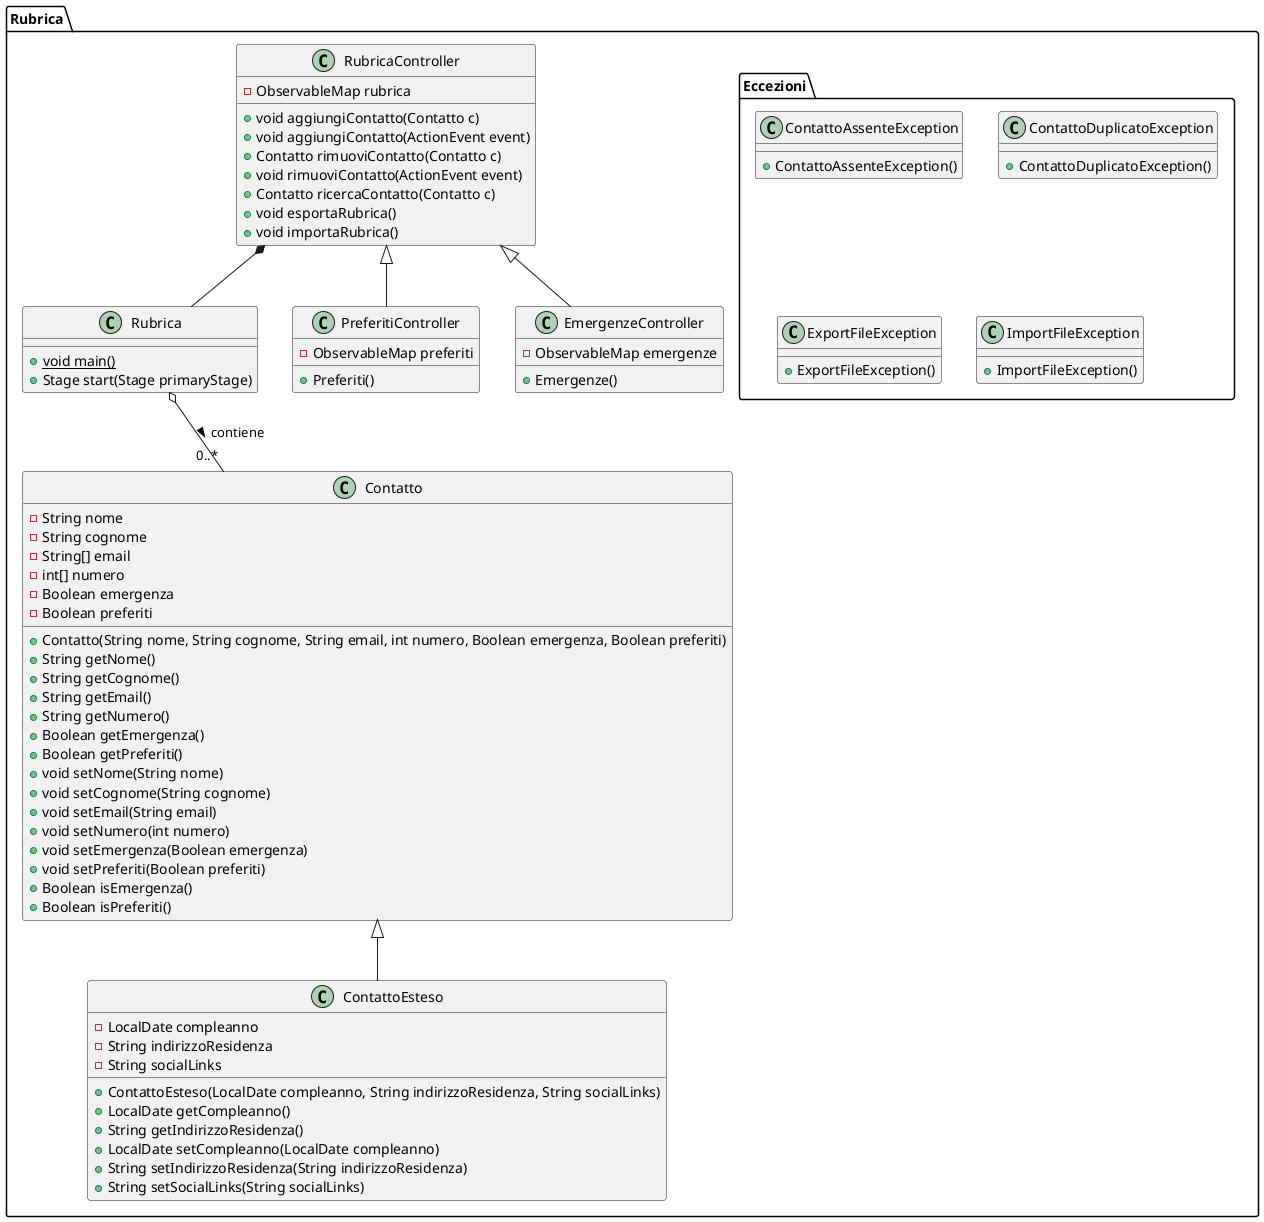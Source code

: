 @startuml
package Rubrica {
  class Contatto {
    - String nome
    - String cognome
    - String[] email
    - int[] numero
    - Boolean emergenza
    - Boolean preferiti
    + Contatto(String nome, String cognome, String email, int numero, Boolean emergenza, Boolean preferiti)
    + String getNome()
    + String getCognome()
    + String getEmail()
    + String getNumero()
    + Boolean getEmergenza()
    + Boolean getPreferiti()
    + void setNome(String nome)
    + void setCognome(String cognome)
    + void setEmail(String email)
    + void setNumero(int numero)
    + void setEmergenza(Boolean emergenza)
    + void setPreferiti(Boolean preferiti)
    + Boolean isEmergenza()
    + Boolean isPreferiti()
  }

  class ContattoEsteso {
    - LocalDate compleanno
    - String indirizzoResidenza
    - String socialLinks
    + ContattoEsteso(LocalDate compleanno, String indirizzoResidenza, String socialLinks)
    + LocalDate getCompleanno()
    + String getIndirizzoResidenza()
    + LocalDate setCompleanno(LocalDate compleanno)
    + String setIndirizzoResidenza(String indirizzoResidenza)
    + String setSocialLinks(String socialLinks)
  }

  class Rubrica {
    + void {static} main()
    + Stage start(Stage primaryStage)
  }

  class PreferitiController {
    - ObservableMap preferiti
    + Preferiti()
  }

  class EmergenzeController {
    - ObservableMap emergenze
    + Emergenze()
  }

  class RubricaController {
    - ObservableMap rubrica
    + void aggiungiContatto(Contatto c)
    + void aggiungiContatto(ActionEvent event)
    + Contatto rimuoviContatto(Contatto c)
    + void rimuoviContatto(ActionEvent event)
    + Contatto ricercaContatto(Contatto c)
    + void esportaRubrica()
    + void importaRubrica()
  }

  Contatto <|-- ContattoEsteso
  Rubrica o-- "0..*" Contatto : contiene >
  RubricaController <|-- PreferitiController
  RubricaController <|-- EmergenzeController
  RubricaController *-- Rubrica

  package Eccezioni {
    class ContattoAssenteException{
      + ContattoAssenteException()
    }
    class ContattoDuplicatoException{
      + ContattoDuplicatoException()
    }
    class ExportFileException{
      + ExportFileException()
    }
    class ImportFileException{
      + ImportFileException()
    }

  }
}
@enduml